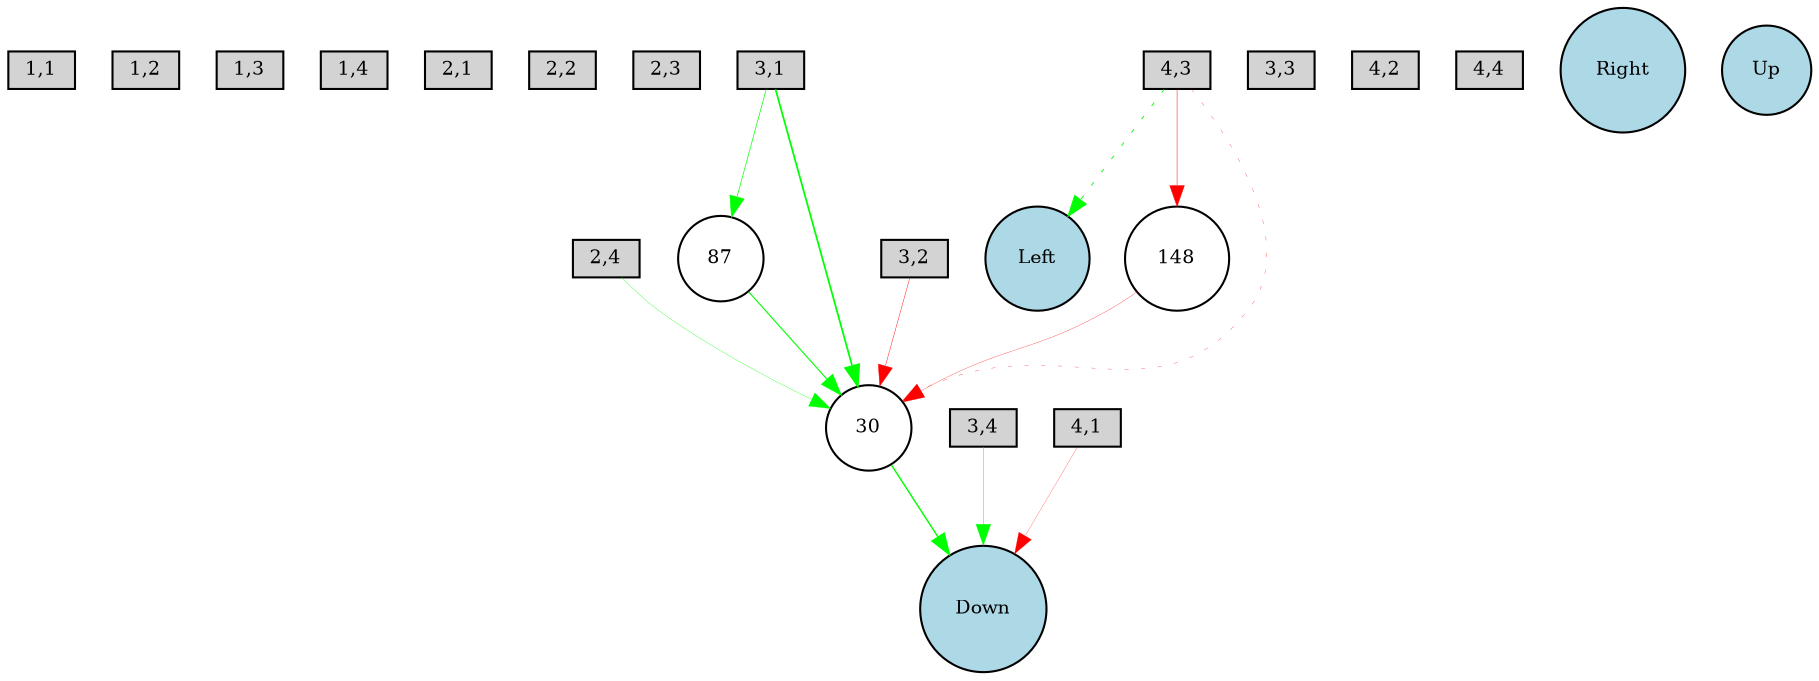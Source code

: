 digraph {
	node [fontsize=9 height=0.2 shape=circle width=0.2]
	"1,1" [fillcolor=lightgray shape=box style=filled]
	"1,2" [fillcolor=lightgray shape=box style=filled]
	"1,3" [fillcolor=lightgray shape=box style=filled]
	"1,4" [fillcolor=lightgray shape=box style=filled]
	"2,1" [fillcolor=lightgray shape=box style=filled]
	"2,2" [fillcolor=lightgray shape=box style=filled]
	"2,3" [fillcolor=lightgray shape=box style=filled]
	"2,4" [fillcolor=lightgray shape=box style=filled]
	"3,1" [fillcolor=lightgray shape=box style=filled]
	"3,2" [fillcolor=lightgray shape=box style=filled]
	"3,3" [fillcolor=lightgray shape=box style=filled]
	"3,4" [fillcolor=lightgray shape=box style=filled]
	"4,1" [fillcolor=lightgray shape=box style=filled]
	"4,2" [fillcolor=lightgray shape=box style=filled]
	"4,3" [fillcolor=lightgray shape=box style=filled]
	"4,4" [fillcolor=lightgray shape=box style=filled]
	Left [fillcolor=lightblue style=filled]
	Down [fillcolor=lightblue style=filled]
	Right [fillcolor=lightblue style=filled]
	Up [fillcolor=lightblue style=filled]
	148 [fillcolor=white style=filled]
	87 [fillcolor=white style=filled]
	30 [fillcolor=white style=filled]
	"2,4" -> 30 [color=green penwidth=0.158113553432 style=solid]
	30 -> Down [color=green penwidth=0.68264006308 style=solid]
	"4,3" -> 30 [color=red penwidth=0.135158296471 style=dotted]
	"4,3" -> Left [color=green penwidth=0.425988878861 style=dotted]
	"3,4" -> Down [color=green penwidth=0.222559215912 style=solid]
	87 -> 30 [color=green penwidth=0.52905785831 style=solid]
	"3,1" -> 30 [color=green penwidth=0.832533050132 style=solid]
	"3,1" -> 87 [color=green penwidth=0.326331633453 style=solid]
	"4,3" -> 148 [color=red penwidth=0.229573173078 style=solid]
	148 -> 30 [color=red penwidth=0.138230719991 style=solid]
	"4,1" -> Down [color=red penwidth=0.114562865658 style=solid]
	"3,2" -> 30 [color=red penwidth=0.211532323684 style=solid]
}
